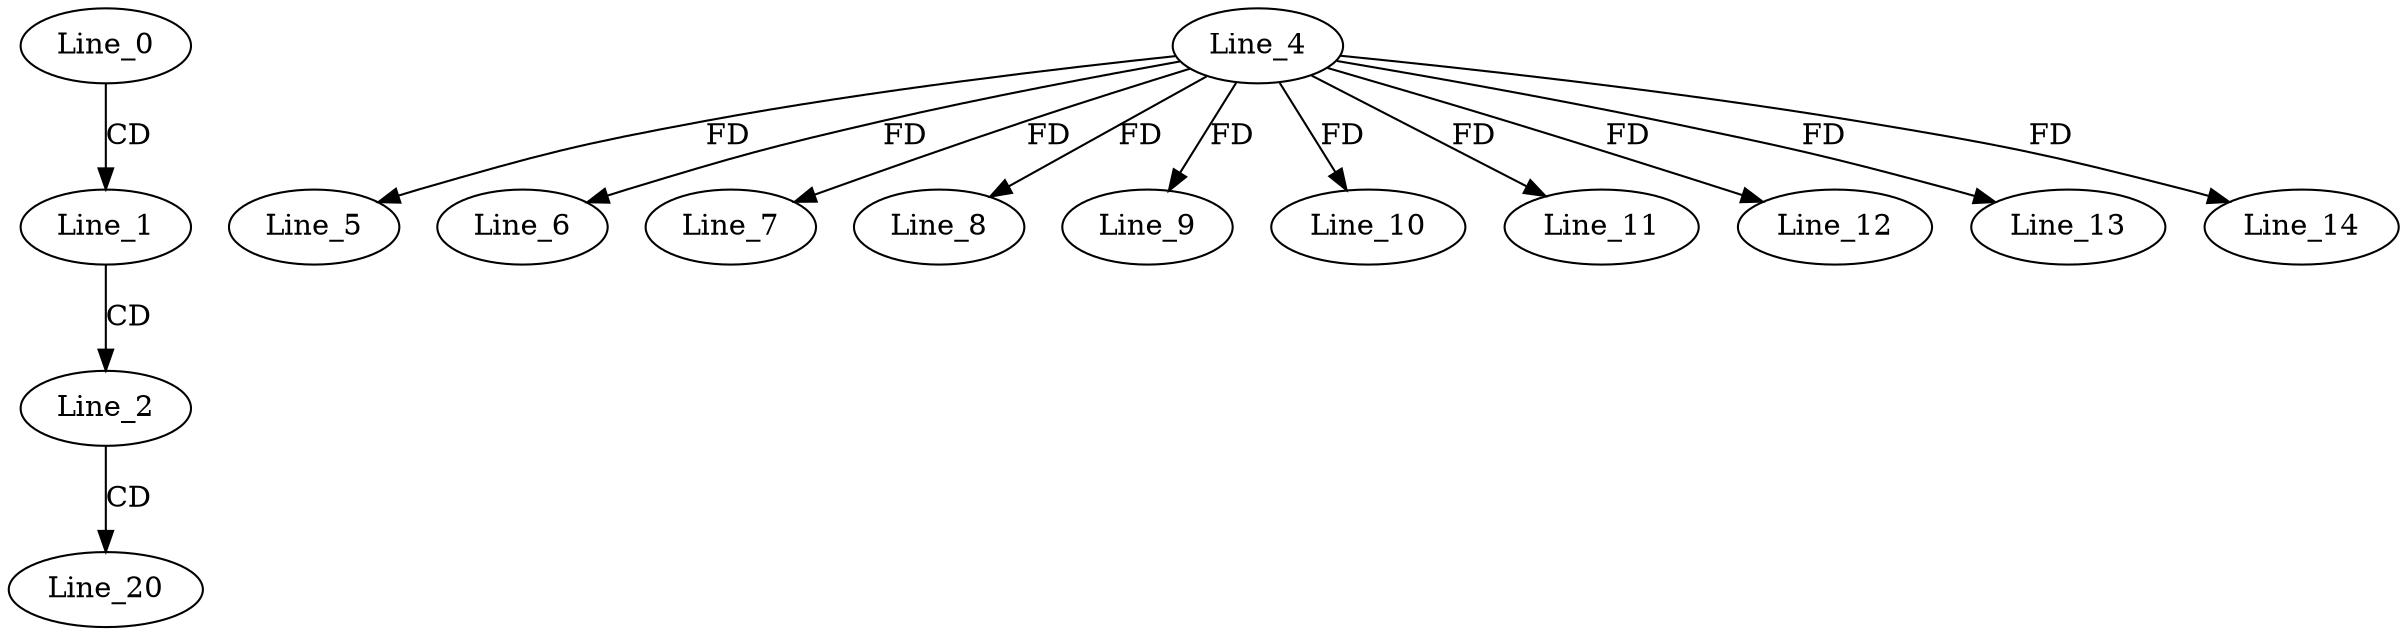 digraph G {
  Line_0;
  Line_1;
  Line_2;
  Line_4;
  Line_5;
  Line_6;
  Line_7;
  Line_8;
  Line_9;
  Line_10;
  Line_11;
  Line_12;
  Line_13;
  Line_14;
  Line_14;
  Line_20;
  Line_0 -> Line_1 [ label="CD" ];
  Line_1 -> Line_2 [ label="CD" ];
  Line_4 -> Line_5 [ label="FD" ];
  Line_4 -> Line_6 [ label="FD" ];
  Line_4 -> Line_7 [ label="FD" ];
  Line_4 -> Line_8 [ label="FD" ];
  Line_4 -> Line_9 [ label="FD" ];
  Line_4 -> Line_10 [ label="FD" ];
  Line_4 -> Line_11 [ label="FD" ];
  Line_4 -> Line_12 [ label="FD" ];
  Line_4 -> Line_13 [ label="FD" ];
  Line_4 -> Line_14 [ label="FD" ];
  Line_2 -> Line_20 [ label="CD" ];
}
